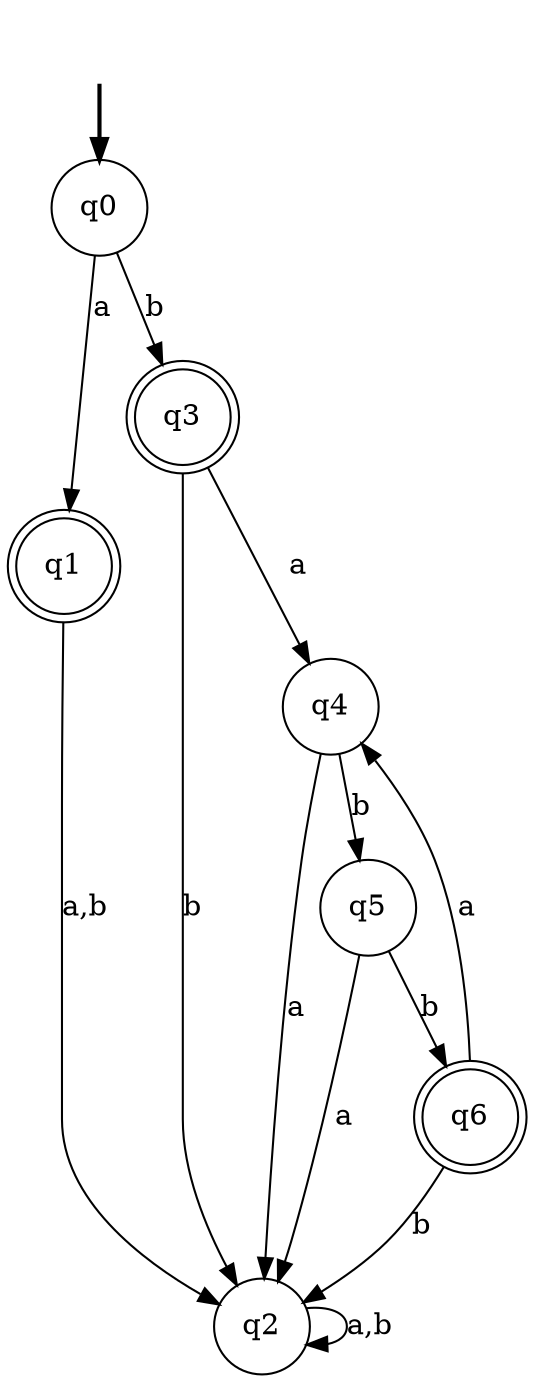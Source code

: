 digraph {
    fake [style = invisible]
    q0 [root = true, shape = circle]
    fake -> q0 [style = bold]
    q1 [shape = doublecircle]
    q2 [shape = circle]
    q3 [shape = doublecircle]
    q4 [shape = circle]
    q5 [shape = circle]
    q6 [shape = doublecircle]
    q0 -> q1 [label = "a"]
    q0 -> q3 [label = "b"]
    q1 -> q2 [label = "a,b"]
    q2 -> q2 [label = "a,b"]
    q3 -> q4 [label = "a"]
    q3 -> q2 [label = "b"]
    q4 -> q2 [label = "a"]
    q4 -> q5 [label = "b"]
    q5 -> q2 [label = "a"]
    q5 -> q6 [label = "b"]
    q6 -> q4 [label = "a"]
    q6 -> q2 [label = "b"]
}
